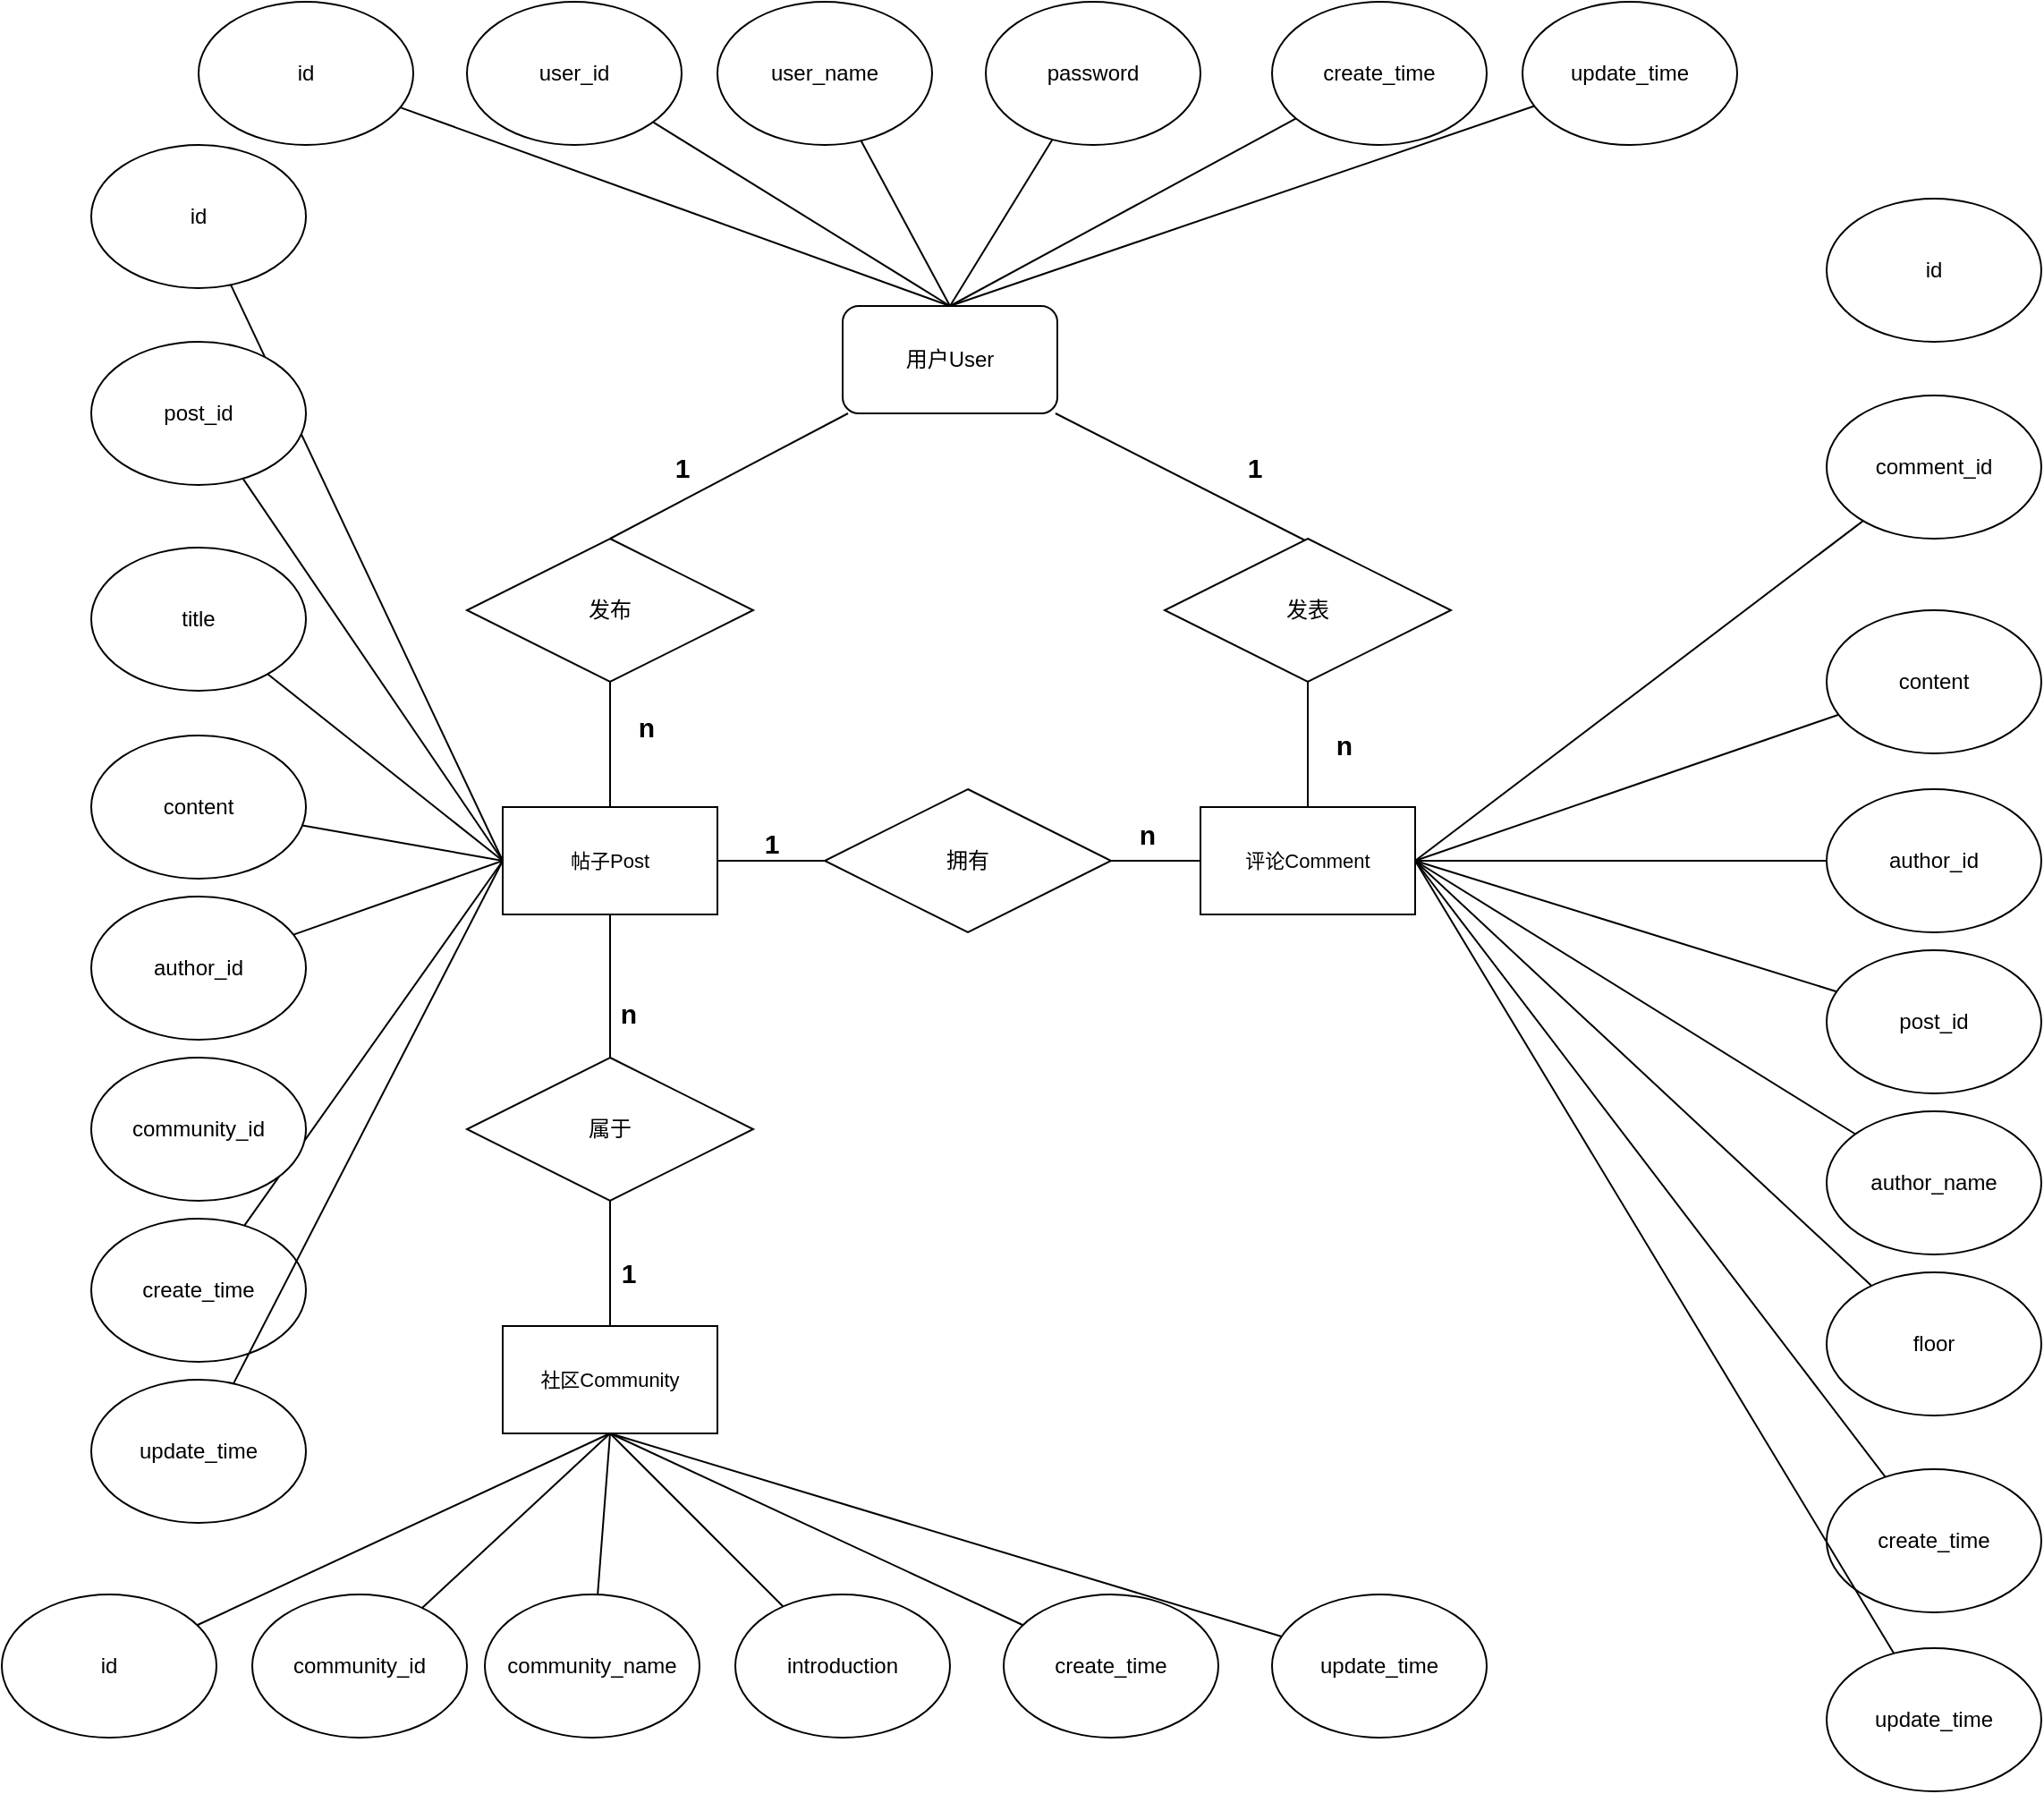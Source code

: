 <mxfile version="20.5.3" type="github">
  <diagram id="R2lEEEUBdFMjLlhIrx00" name="Page-1">
    <mxGraphModel dx="1597" dy="842" grid="1" gridSize="10" guides="1" tooltips="1" connect="1" arrows="1" fold="1" page="1" pageScale="1" pageWidth="850" pageHeight="1100" math="0" shadow="0" extFonts="Permanent Marker^https://fonts.googleapis.com/css?family=Permanent+Marker">
      <root>
        <mxCell id="0" />
        <mxCell id="1" parent="0" />
        <mxCell id="Oh5_6WnXFUStwRA0bN0o-21" style="edgeStyle=none;shape=connector;rounded=0;orthogonalLoop=1;jettySize=auto;html=1;entryX=0.5;entryY=0;entryDx=0;entryDy=0;labelBackgroundColor=default;strokeColor=default;fontFamily=Helvetica;fontSize=11;fontColor=default;endArrow=none;endFill=0;" parent="1" source="Oh5_6WnXFUStwRA0bN0o-2" target="Oh5_6WnXFUStwRA0bN0o-7" edge="1">
          <mxGeometry relative="1" as="geometry" />
        </mxCell>
        <mxCell id="Oh5_6WnXFUStwRA0bN0o-2" value="id" style="ellipse;whiteSpace=wrap;html=1;" parent="1" vertex="1">
          <mxGeometry x="200" y="70" width="120" height="80" as="geometry" />
        </mxCell>
        <mxCell id="Oh5_6WnXFUStwRA0bN0o-22" style="edgeStyle=none;shape=connector;rounded=0;orthogonalLoop=1;jettySize=auto;html=1;entryX=0.5;entryY=0;entryDx=0;entryDy=0;labelBackgroundColor=default;strokeColor=default;fontFamily=Helvetica;fontSize=11;fontColor=default;endArrow=none;endFill=0;" parent="1" source="Oh5_6WnXFUStwRA0bN0o-3" target="Oh5_6WnXFUStwRA0bN0o-7" edge="1">
          <mxGeometry relative="1" as="geometry" />
        </mxCell>
        <mxCell id="Oh5_6WnXFUStwRA0bN0o-3" value="user_id" style="ellipse;whiteSpace=wrap;html=1;" parent="1" vertex="1">
          <mxGeometry x="350" y="70" width="120" height="80" as="geometry" />
        </mxCell>
        <mxCell id="Oh5_6WnXFUStwRA0bN0o-23" style="edgeStyle=none;shape=connector;rounded=0;orthogonalLoop=1;jettySize=auto;html=1;entryX=0.5;entryY=0;entryDx=0;entryDy=0;labelBackgroundColor=default;strokeColor=default;fontFamily=Helvetica;fontSize=11;fontColor=default;endArrow=none;endFill=0;" parent="1" source="Oh5_6WnXFUStwRA0bN0o-6" target="Oh5_6WnXFUStwRA0bN0o-7" edge="1">
          <mxGeometry relative="1" as="geometry" />
        </mxCell>
        <mxCell id="Oh5_6WnXFUStwRA0bN0o-6" value="user_name" style="ellipse;whiteSpace=wrap;html=1;" parent="1" vertex="1">
          <mxGeometry x="490" y="70" width="120" height="80" as="geometry" />
        </mxCell>
        <mxCell id="0hVIUddKuyC8SR1e_FE4-2" style="rounded=0;orthogonalLoop=1;jettySize=auto;html=1;entryX=0.5;entryY=0;entryDx=0;entryDy=0;endArrow=none;endFill=0;" parent="1" source="Oh5_6WnXFUStwRA0bN0o-7" target="0hVIUddKuyC8SR1e_FE4-1" edge="1">
          <mxGeometry relative="1" as="geometry" />
        </mxCell>
        <mxCell id="0hVIUddKuyC8SR1e_FE4-8" style="edgeStyle=none;shape=connector;rounded=0;orthogonalLoop=1;jettySize=auto;html=1;entryX=0.563;entryY=0.086;entryDx=0;entryDy=0;entryPerimeter=0;labelBackgroundColor=default;strokeColor=default;fontFamily=Helvetica;fontSize=15;fontColor=default;endArrow=none;endFill=0;" parent="1" source="Oh5_6WnXFUStwRA0bN0o-7" target="0hVIUddKuyC8SR1e_FE4-7" edge="1">
          <mxGeometry relative="1" as="geometry" />
        </mxCell>
        <mxCell id="Oh5_6WnXFUStwRA0bN0o-7" value="用户User" style="rounded=1;whiteSpace=wrap;html=1;" parent="1" vertex="1">
          <mxGeometry x="560" y="240" width="120" height="60" as="geometry" />
        </mxCell>
        <mxCell id="Oh5_6WnXFUStwRA0bN0o-24" style="edgeStyle=none;shape=connector;rounded=0;orthogonalLoop=1;jettySize=auto;html=1;entryX=0.5;entryY=0;entryDx=0;entryDy=0;labelBackgroundColor=default;strokeColor=default;fontFamily=Helvetica;fontSize=11;fontColor=default;endArrow=none;endFill=0;" parent="1" source="Oh5_6WnXFUStwRA0bN0o-12" target="Oh5_6WnXFUStwRA0bN0o-7" edge="1">
          <mxGeometry relative="1" as="geometry" />
        </mxCell>
        <mxCell id="Oh5_6WnXFUStwRA0bN0o-12" value="password" style="ellipse;whiteSpace=wrap;html=1;" parent="1" vertex="1">
          <mxGeometry x="640" y="70" width="120" height="80" as="geometry" />
        </mxCell>
        <mxCell id="Oh5_6WnXFUStwRA0bN0o-26" style="edgeStyle=none;shape=connector;rounded=0;orthogonalLoop=1;jettySize=auto;html=1;labelBackgroundColor=default;strokeColor=default;fontFamily=Helvetica;fontSize=11;fontColor=default;endArrow=none;endFill=0;" parent="1" source="Oh5_6WnXFUStwRA0bN0o-14" edge="1">
          <mxGeometry relative="1" as="geometry">
            <mxPoint x="620" y="240" as="targetPoint" />
          </mxGeometry>
        </mxCell>
        <mxCell id="Oh5_6WnXFUStwRA0bN0o-14" value="create_time" style="ellipse;whiteSpace=wrap;html=1;" parent="1" vertex="1">
          <mxGeometry x="800" y="70" width="120" height="80" as="geometry" />
        </mxCell>
        <mxCell id="Oh5_6WnXFUStwRA0bN0o-28" style="edgeStyle=none;shape=connector;rounded=0;orthogonalLoop=1;jettySize=auto;html=1;labelBackgroundColor=default;strokeColor=default;fontFamily=Helvetica;fontSize=11;fontColor=default;endArrow=none;endFill=0;entryX=0.5;entryY=0;entryDx=0;entryDy=0;" parent="1" source="Oh5_6WnXFUStwRA0bN0o-17" target="Oh5_6WnXFUStwRA0bN0o-7" edge="1">
          <mxGeometry relative="1" as="geometry">
            <mxPoint x="898.819" y="189.5" as="targetPoint" />
          </mxGeometry>
        </mxCell>
        <mxCell id="Oh5_6WnXFUStwRA0bN0o-17" value="update_time" style="ellipse;whiteSpace=wrap;html=1;" parent="1" vertex="1">
          <mxGeometry x="940" y="70" width="120" height="80" as="geometry" />
        </mxCell>
        <mxCell id="0hVIUddKuyC8SR1e_FE4-4" style="edgeStyle=none;shape=connector;rounded=0;orthogonalLoop=1;jettySize=auto;html=1;exitX=0.5;exitY=1;exitDx=0;exitDy=0;entryX=0.5;entryY=0;entryDx=0;entryDy=0;labelBackgroundColor=default;strokeColor=default;fontFamily=Helvetica;fontSize=11;fontColor=default;endArrow=none;endFill=0;" parent="1" source="0hVIUddKuyC8SR1e_FE4-1" target="0hVIUddKuyC8SR1e_FE4-3" edge="1">
          <mxGeometry relative="1" as="geometry" />
        </mxCell>
        <mxCell id="0hVIUddKuyC8SR1e_FE4-1" value="发布" style="rhombus;whiteSpace=wrap;html=1;" parent="1" vertex="1">
          <mxGeometry x="350" y="370" width="160" height="80" as="geometry" />
        </mxCell>
        <mxCell id="0hVIUddKuyC8SR1e_FE4-3" value="帖子Post" style="rounded=0;whiteSpace=wrap;html=1;fontFamily=Helvetica;fontSize=11;fontColor=default;" parent="1" vertex="1">
          <mxGeometry x="370" y="520" width="120" height="60" as="geometry" />
        </mxCell>
        <mxCell id="0hVIUddKuyC8SR1e_FE4-5" value="1" style="text;strokeColor=none;fillColor=none;html=1;fontSize=15;fontStyle=1;verticalAlign=middle;align=center;fontFamily=Helvetica;fontColor=default;" parent="1" vertex="1">
          <mxGeometry x="420" y="310" width="100" height="40" as="geometry" />
        </mxCell>
        <mxCell id="0hVIUddKuyC8SR1e_FE4-6" value="n" style="text;strokeColor=none;fillColor=none;html=1;fontSize=15;fontStyle=1;verticalAlign=middle;align=center;fontFamily=Helvetica;fontColor=default;" parent="1" vertex="1">
          <mxGeometry x="400" y="450" width="100" height="50" as="geometry" />
        </mxCell>
        <mxCell id="0hVIUddKuyC8SR1e_FE4-7" value="发表" style="rhombus;whiteSpace=wrap;html=1;" parent="1" vertex="1">
          <mxGeometry x="740" y="370" width="160" height="80" as="geometry" />
        </mxCell>
        <mxCell id="0hVIUddKuyC8SR1e_FE4-10" style="edgeStyle=none;shape=connector;rounded=0;orthogonalLoop=1;jettySize=auto;html=1;entryX=0.5;entryY=1;entryDx=0;entryDy=0;labelBackgroundColor=default;strokeColor=default;fontFamily=Helvetica;fontSize=15;fontColor=default;endArrow=none;endFill=0;" parent="1" source="0hVIUddKuyC8SR1e_FE4-9" target="0hVIUddKuyC8SR1e_FE4-7" edge="1">
          <mxGeometry relative="1" as="geometry" />
        </mxCell>
        <mxCell id="0hVIUddKuyC8SR1e_FE4-9" value="评论Comment" style="rounded=0;whiteSpace=wrap;html=1;fontFamily=Helvetica;fontSize=11;fontColor=default;" parent="1" vertex="1">
          <mxGeometry x="760" y="520" width="120" height="60" as="geometry" />
        </mxCell>
        <mxCell id="0hVIUddKuyC8SR1e_FE4-11" value="1" style="text;strokeColor=none;fillColor=none;html=1;fontSize=15;fontStyle=1;verticalAlign=middle;align=center;fontFamily=Helvetica;fontColor=default;" parent="1" vertex="1">
          <mxGeometry x="740" y="310" width="100" height="40" as="geometry" />
        </mxCell>
        <mxCell id="0hVIUddKuyC8SR1e_FE4-12" value="n" style="text;strokeColor=none;fillColor=none;html=1;fontSize=15;fontStyle=1;verticalAlign=middle;align=center;fontFamily=Helvetica;fontColor=default;" parent="1" vertex="1">
          <mxGeometry x="790" y="460" width="100" height="50" as="geometry" />
        </mxCell>
        <mxCell id="0hVIUddKuyC8SR1e_FE4-14" style="edgeStyle=none;shape=connector;rounded=0;orthogonalLoop=1;jettySize=auto;html=1;entryX=1;entryY=0.5;entryDx=0;entryDy=0;labelBackgroundColor=default;strokeColor=default;fontFamily=Helvetica;fontSize=15;fontColor=default;endArrow=none;endFill=0;" parent="1" source="0hVIUddKuyC8SR1e_FE4-13" target="0hVIUddKuyC8SR1e_FE4-3" edge="1">
          <mxGeometry relative="1" as="geometry" />
        </mxCell>
        <mxCell id="0hVIUddKuyC8SR1e_FE4-15" style="edgeStyle=none;shape=connector;rounded=0;orthogonalLoop=1;jettySize=auto;html=1;entryX=0;entryY=0.5;entryDx=0;entryDy=0;labelBackgroundColor=default;strokeColor=default;fontFamily=Helvetica;fontSize=15;fontColor=default;endArrow=none;endFill=0;" parent="1" source="0hVIUddKuyC8SR1e_FE4-13" target="0hVIUddKuyC8SR1e_FE4-9" edge="1">
          <mxGeometry relative="1" as="geometry" />
        </mxCell>
        <mxCell id="0hVIUddKuyC8SR1e_FE4-13" value="拥有" style="rhombus;whiteSpace=wrap;html=1;" parent="1" vertex="1">
          <mxGeometry x="550" y="510" width="160" height="80" as="geometry" />
        </mxCell>
        <mxCell id="0hVIUddKuyC8SR1e_FE4-16" value="1" style="text;strokeColor=none;fillColor=none;html=1;fontSize=15;fontStyle=1;verticalAlign=middle;align=center;fontFamily=Helvetica;fontColor=default;" parent="1" vertex="1">
          <mxGeometry x="470" y="520" width="100" height="40" as="geometry" />
        </mxCell>
        <mxCell id="0hVIUddKuyC8SR1e_FE4-17" value="n" style="text;strokeColor=none;fillColor=none;html=1;fontSize=15;fontStyle=1;verticalAlign=middle;align=center;fontFamily=Helvetica;fontColor=default;" parent="1" vertex="1">
          <mxGeometry x="680" y="510" width="100" height="50" as="geometry" />
        </mxCell>
        <mxCell id="0hVIUddKuyC8SR1e_FE4-19" style="edgeStyle=none;shape=connector;rounded=0;orthogonalLoop=1;jettySize=auto;html=1;entryX=0.5;entryY=1;entryDx=0;entryDy=0;labelBackgroundColor=default;strokeColor=default;fontFamily=Helvetica;fontSize=15;fontColor=default;endArrow=none;endFill=0;" parent="1" source="0hVIUddKuyC8SR1e_FE4-18" target="0hVIUddKuyC8SR1e_FE4-3" edge="1">
          <mxGeometry relative="1" as="geometry" />
        </mxCell>
        <mxCell id="0hVIUddKuyC8SR1e_FE4-22" style="edgeStyle=none;shape=connector;rounded=0;orthogonalLoop=1;jettySize=auto;html=1;entryX=0.5;entryY=0;entryDx=0;entryDy=0;labelBackgroundColor=default;strokeColor=default;fontFamily=Helvetica;fontSize=15;fontColor=default;endArrow=none;endFill=0;" parent="1" source="0hVIUddKuyC8SR1e_FE4-18" target="0hVIUddKuyC8SR1e_FE4-21" edge="1">
          <mxGeometry relative="1" as="geometry" />
        </mxCell>
        <mxCell id="0hVIUddKuyC8SR1e_FE4-18" value="属于" style="rhombus;whiteSpace=wrap;html=1;" parent="1" vertex="1">
          <mxGeometry x="350" y="660" width="160" height="80" as="geometry" />
        </mxCell>
        <mxCell id="0hVIUddKuyC8SR1e_FE4-20" value="n" style="text;strokeColor=none;fillColor=none;html=1;fontSize=15;fontStyle=1;verticalAlign=middle;align=center;fontFamily=Helvetica;fontColor=default;" parent="1" vertex="1">
          <mxGeometry x="390" y="610" width="100" height="50" as="geometry" />
        </mxCell>
        <mxCell id="0hVIUddKuyC8SR1e_FE4-21" value="社区Community" style="rounded=0;whiteSpace=wrap;html=1;fontFamily=Helvetica;fontSize=11;fontColor=default;" parent="1" vertex="1">
          <mxGeometry x="370" y="810" width="120" height="60" as="geometry" />
        </mxCell>
        <mxCell id="0hVIUddKuyC8SR1e_FE4-23" value="1" style="text;strokeColor=none;fillColor=none;html=1;fontSize=15;fontStyle=1;verticalAlign=middle;align=center;fontFamily=Helvetica;fontColor=default;" parent="1" vertex="1">
          <mxGeometry x="390" y="760" width="100" height="40" as="geometry" />
        </mxCell>
        <mxCell id="PAAQhbh2UMpEEktK1kn8-7" style="rounded=0;orthogonalLoop=1;jettySize=auto;html=1;entryX=0;entryY=0.5;entryDx=0;entryDy=0;endArrow=none;endFill=0;" edge="1" parent="1" source="PAAQhbh2UMpEEktK1kn8-1" target="0hVIUddKuyC8SR1e_FE4-3">
          <mxGeometry relative="1" as="geometry" />
        </mxCell>
        <mxCell id="PAAQhbh2UMpEEktK1kn8-1" value="id" style="ellipse;whiteSpace=wrap;html=1;" vertex="1" parent="1">
          <mxGeometry x="140" y="150" width="120" height="80" as="geometry" />
        </mxCell>
        <mxCell id="PAAQhbh2UMpEEktK1kn8-8" style="edgeStyle=none;rounded=0;orthogonalLoop=1;jettySize=auto;html=1;entryX=0;entryY=0.5;entryDx=0;entryDy=0;endArrow=none;endFill=0;" edge="1" parent="1" source="PAAQhbh2UMpEEktK1kn8-2" target="0hVIUddKuyC8SR1e_FE4-3">
          <mxGeometry relative="1" as="geometry" />
        </mxCell>
        <mxCell id="PAAQhbh2UMpEEktK1kn8-2" value="post_id" style="ellipse;whiteSpace=wrap;html=1;" vertex="1" parent="1">
          <mxGeometry x="140" y="260" width="120" height="80" as="geometry" />
        </mxCell>
        <mxCell id="PAAQhbh2UMpEEktK1kn8-13" style="edgeStyle=none;rounded=0;orthogonalLoop=1;jettySize=auto;html=1;entryX=0;entryY=0.5;entryDx=0;entryDy=0;endArrow=none;endFill=0;" edge="1" parent="1" source="PAAQhbh2UMpEEktK1kn8-3" target="0hVIUddKuyC8SR1e_FE4-3">
          <mxGeometry relative="1" as="geometry" />
        </mxCell>
        <mxCell id="PAAQhbh2UMpEEktK1kn8-3" value="title" style="ellipse;whiteSpace=wrap;html=1;" vertex="1" parent="1">
          <mxGeometry x="140" y="375" width="120" height="80" as="geometry" />
        </mxCell>
        <mxCell id="PAAQhbh2UMpEEktK1kn8-14" style="edgeStyle=none;rounded=0;orthogonalLoop=1;jettySize=auto;html=1;entryX=0;entryY=0.5;entryDx=0;entryDy=0;endArrow=none;endFill=0;" edge="1" parent="1" source="PAAQhbh2UMpEEktK1kn8-4" target="0hVIUddKuyC8SR1e_FE4-3">
          <mxGeometry relative="1" as="geometry" />
        </mxCell>
        <mxCell id="PAAQhbh2UMpEEktK1kn8-4" value="content" style="ellipse;whiteSpace=wrap;html=1;" vertex="1" parent="1">
          <mxGeometry x="140" y="480" width="120" height="80" as="geometry" />
        </mxCell>
        <mxCell id="PAAQhbh2UMpEEktK1kn8-15" style="edgeStyle=none;rounded=0;orthogonalLoop=1;jettySize=auto;html=1;entryX=0;entryY=0.5;entryDx=0;entryDy=0;endArrow=none;endFill=0;" edge="1" parent="1" source="PAAQhbh2UMpEEktK1kn8-5" target="0hVIUddKuyC8SR1e_FE4-3">
          <mxGeometry relative="1" as="geometry" />
        </mxCell>
        <mxCell id="PAAQhbh2UMpEEktK1kn8-5" value="create_time" style="ellipse;whiteSpace=wrap;html=1;" vertex="1" parent="1">
          <mxGeometry x="140" y="750" width="120" height="80" as="geometry" />
        </mxCell>
        <mxCell id="PAAQhbh2UMpEEktK1kn8-16" style="edgeStyle=none;rounded=0;orthogonalLoop=1;jettySize=auto;html=1;entryX=0;entryY=0.5;entryDx=0;entryDy=0;endArrow=none;endFill=0;" edge="1" parent="1" source="PAAQhbh2UMpEEktK1kn8-6" target="0hVIUddKuyC8SR1e_FE4-3">
          <mxGeometry relative="1" as="geometry" />
        </mxCell>
        <mxCell id="PAAQhbh2UMpEEktK1kn8-6" value="update_time" style="ellipse;whiteSpace=wrap;html=1;" vertex="1" parent="1">
          <mxGeometry x="140" y="840" width="120" height="80" as="geometry" />
        </mxCell>
        <mxCell id="PAAQhbh2UMpEEktK1kn8-28" style="edgeStyle=none;rounded=0;orthogonalLoop=1;jettySize=auto;html=1;entryX=0.5;entryY=1;entryDx=0;entryDy=0;endArrow=none;endFill=0;" edge="1" parent="1" source="PAAQhbh2UMpEEktK1kn8-17" target="0hVIUddKuyC8SR1e_FE4-21">
          <mxGeometry relative="1" as="geometry" />
        </mxCell>
        <mxCell id="PAAQhbh2UMpEEktK1kn8-17" value="update_time" style="ellipse;whiteSpace=wrap;html=1;" vertex="1" parent="1">
          <mxGeometry x="800" y="960" width="120" height="80" as="geometry" />
        </mxCell>
        <mxCell id="PAAQhbh2UMpEEktK1kn8-27" style="edgeStyle=none;rounded=0;orthogonalLoop=1;jettySize=auto;html=1;entryX=0.5;entryY=1;entryDx=0;entryDy=0;endArrow=none;endFill=0;" edge="1" parent="1" source="PAAQhbh2UMpEEktK1kn8-18" target="0hVIUddKuyC8SR1e_FE4-21">
          <mxGeometry relative="1" as="geometry" />
        </mxCell>
        <mxCell id="PAAQhbh2UMpEEktK1kn8-18" value="create_time" style="ellipse;whiteSpace=wrap;html=1;" vertex="1" parent="1">
          <mxGeometry x="650" y="960" width="120" height="80" as="geometry" />
        </mxCell>
        <mxCell id="PAAQhbh2UMpEEktK1kn8-23" style="edgeStyle=none;rounded=0;orthogonalLoop=1;jettySize=auto;html=1;entryX=0.5;entryY=1;entryDx=0;entryDy=0;endArrow=none;endFill=0;" edge="1" parent="1" source="PAAQhbh2UMpEEktK1kn8-19" target="0hVIUddKuyC8SR1e_FE4-21">
          <mxGeometry relative="1" as="geometry" />
        </mxCell>
        <mxCell id="PAAQhbh2UMpEEktK1kn8-19" value="id" style="ellipse;whiteSpace=wrap;html=1;" vertex="1" parent="1">
          <mxGeometry x="90" y="960" width="120" height="80" as="geometry" />
        </mxCell>
        <mxCell id="PAAQhbh2UMpEEktK1kn8-24" style="edgeStyle=none;rounded=0;orthogonalLoop=1;jettySize=auto;html=1;entryX=0.5;entryY=1;entryDx=0;entryDy=0;endArrow=none;endFill=0;" edge="1" parent="1" source="PAAQhbh2UMpEEktK1kn8-20" target="0hVIUddKuyC8SR1e_FE4-21">
          <mxGeometry relative="1" as="geometry" />
        </mxCell>
        <mxCell id="PAAQhbh2UMpEEktK1kn8-20" value="community_id" style="ellipse;whiteSpace=wrap;html=1;" vertex="1" parent="1">
          <mxGeometry x="230" y="960" width="120" height="80" as="geometry" />
        </mxCell>
        <mxCell id="PAAQhbh2UMpEEktK1kn8-25" style="edgeStyle=none;rounded=0;orthogonalLoop=1;jettySize=auto;html=1;entryX=0.5;entryY=1;entryDx=0;entryDy=0;endArrow=none;endFill=0;" edge="1" parent="1" source="PAAQhbh2UMpEEktK1kn8-21" target="0hVIUddKuyC8SR1e_FE4-21">
          <mxGeometry relative="1" as="geometry" />
        </mxCell>
        <mxCell id="PAAQhbh2UMpEEktK1kn8-21" value="community_name" style="ellipse;whiteSpace=wrap;html=1;" vertex="1" parent="1">
          <mxGeometry x="360" y="960" width="120" height="80" as="geometry" />
        </mxCell>
        <mxCell id="PAAQhbh2UMpEEktK1kn8-26" style="edgeStyle=none;rounded=0;orthogonalLoop=1;jettySize=auto;html=1;entryX=0.5;entryY=1;entryDx=0;entryDy=0;endArrow=none;endFill=0;" edge="1" parent="1" source="PAAQhbh2UMpEEktK1kn8-22" target="0hVIUddKuyC8SR1e_FE4-21">
          <mxGeometry relative="1" as="geometry" />
        </mxCell>
        <mxCell id="PAAQhbh2UMpEEktK1kn8-22" value="introduction" style="ellipse;whiteSpace=wrap;html=1;" vertex="1" parent="1">
          <mxGeometry x="500" y="960" width="120" height="80" as="geometry" />
        </mxCell>
        <mxCell id="PAAQhbh2UMpEEktK1kn8-30" style="edgeStyle=none;rounded=0;orthogonalLoop=1;jettySize=auto;html=1;entryX=0;entryY=0.5;entryDx=0;entryDy=0;endArrow=none;endFill=0;" edge="1" parent="1" source="PAAQhbh2UMpEEktK1kn8-29" target="0hVIUddKuyC8SR1e_FE4-3">
          <mxGeometry relative="1" as="geometry" />
        </mxCell>
        <mxCell id="PAAQhbh2UMpEEktK1kn8-29" value="author_id" style="ellipse;whiteSpace=wrap;html=1;" vertex="1" parent="1">
          <mxGeometry x="140" y="570" width="120" height="80" as="geometry" />
        </mxCell>
        <mxCell id="PAAQhbh2UMpEEktK1kn8-31" value="community_id" style="ellipse;whiteSpace=wrap;html=1;" vertex="1" parent="1">
          <mxGeometry x="140" y="660" width="120" height="80" as="geometry" />
        </mxCell>
        <mxCell id="PAAQhbh2UMpEEktK1kn8-32" value="id" style="ellipse;whiteSpace=wrap;html=1;" vertex="1" parent="1">
          <mxGeometry x="1110" y="180" width="120" height="80" as="geometry" />
        </mxCell>
        <mxCell id="PAAQhbh2UMpEEktK1kn8-41" style="edgeStyle=none;rounded=0;orthogonalLoop=1;jettySize=auto;html=1;entryX=1;entryY=0.5;entryDx=0;entryDy=0;endArrow=none;endFill=0;" edge="1" parent="1" source="PAAQhbh2UMpEEktK1kn8-33" target="0hVIUddKuyC8SR1e_FE4-9">
          <mxGeometry relative="1" as="geometry" />
        </mxCell>
        <mxCell id="PAAQhbh2UMpEEktK1kn8-33" value="comment_id" style="ellipse;whiteSpace=wrap;html=1;" vertex="1" parent="1">
          <mxGeometry x="1110" y="290" width="120" height="80" as="geometry" />
        </mxCell>
        <mxCell id="PAAQhbh2UMpEEktK1kn8-48" style="edgeStyle=none;rounded=0;orthogonalLoop=1;jettySize=auto;html=1;entryX=1;entryY=0.5;entryDx=0;entryDy=0;endArrow=none;endFill=0;" edge="1" parent="1" source="PAAQhbh2UMpEEktK1kn8-34" target="0hVIUddKuyC8SR1e_FE4-9">
          <mxGeometry relative="1" as="geometry" />
        </mxCell>
        <mxCell id="PAAQhbh2UMpEEktK1kn8-34" value="post_id" style="ellipse;whiteSpace=wrap;html=1;" vertex="1" parent="1">
          <mxGeometry x="1110" y="600" width="120" height="80" as="geometry" />
        </mxCell>
        <mxCell id="PAAQhbh2UMpEEktK1kn8-42" style="edgeStyle=none;rounded=0;orthogonalLoop=1;jettySize=auto;html=1;entryX=1;entryY=0.5;entryDx=0;entryDy=0;endArrow=none;endFill=0;" edge="1" parent="1" source="PAAQhbh2UMpEEktK1kn8-35" target="0hVIUddKuyC8SR1e_FE4-9">
          <mxGeometry relative="1" as="geometry" />
        </mxCell>
        <mxCell id="PAAQhbh2UMpEEktK1kn8-35" value="content" style="ellipse;whiteSpace=wrap;html=1;" vertex="1" parent="1">
          <mxGeometry x="1110" y="410" width="120" height="80" as="geometry" />
        </mxCell>
        <mxCell id="PAAQhbh2UMpEEktK1kn8-55" style="edgeStyle=none;rounded=0;orthogonalLoop=1;jettySize=auto;html=1;entryX=1;entryY=0.5;entryDx=0;entryDy=0;endArrow=none;endFill=0;" edge="1" parent="1" source="PAAQhbh2UMpEEktK1kn8-36" target="0hVIUddKuyC8SR1e_FE4-9">
          <mxGeometry relative="1" as="geometry" />
        </mxCell>
        <mxCell id="PAAQhbh2UMpEEktK1kn8-36" value="create_time" style="ellipse;whiteSpace=wrap;html=1;" vertex="1" parent="1">
          <mxGeometry x="1110" y="890" width="120" height="80" as="geometry" />
        </mxCell>
        <mxCell id="PAAQhbh2UMpEEktK1kn8-43" style="edgeStyle=none;rounded=0;orthogonalLoop=1;jettySize=auto;html=1;entryX=1;entryY=0.5;entryDx=0;entryDy=0;endArrow=none;endFill=0;" edge="1" parent="1" source="PAAQhbh2UMpEEktK1kn8-37" target="0hVIUddKuyC8SR1e_FE4-9">
          <mxGeometry relative="1" as="geometry" />
        </mxCell>
        <mxCell id="PAAQhbh2UMpEEktK1kn8-37" value="author_id" style="ellipse;whiteSpace=wrap;html=1;" vertex="1" parent="1">
          <mxGeometry x="1110" y="510" width="120" height="80" as="geometry" />
        </mxCell>
        <mxCell id="PAAQhbh2UMpEEktK1kn8-54" style="edgeStyle=none;rounded=0;orthogonalLoop=1;jettySize=auto;html=1;entryX=1;entryY=0.5;entryDx=0;entryDy=0;endArrow=none;endFill=0;" edge="1" parent="1" source="PAAQhbh2UMpEEktK1kn8-38" target="0hVIUddKuyC8SR1e_FE4-9">
          <mxGeometry relative="1" as="geometry" />
        </mxCell>
        <mxCell id="PAAQhbh2UMpEEktK1kn8-38" value="floor" style="ellipse;whiteSpace=wrap;html=1;" vertex="1" parent="1">
          <mxGeometry x="1110" y="780" width="120" height="80" as="geometry" />
        </mxCell>
        <mxCell id="PAAQhbh2UMpEEktK1kn8-56" style="edgeStyle=none;rounded=0;orthogonalLoop=1;jettySize=auto;html=1;entryX=1;entryY=0.5;entryDx=0;entryDy=0;endArrow=none;endFill=0;" edge="1" parent="1" source="PAAQhbh2UMpEEktK1kn8-39" target="0hVIUddKuyC8SR1e_FE4-9">
          <mxGeometry relative="1" as="geometry" />
        </mxCell>
        <mxCell id="PAAQhbh2UMpEEktK1kn8-39" value="update_time" style="ellipse;whiteSpace=wrap;html=1;" vertex="1" parent="1">
          <mxGeometry x="1110" y="990" width="120" height="80" as="geometry" />
        </mxCell>
        <mxCell id="PAAQhbh2UMpEEktK1kn8-53" style="edgeStyle=none;rounded=0;orthogonalLoop=1;jettySize=auto;html=1;entryX=1;entryY=0.5;entryDx=0;entryDy=0;endArrow=none;endFill=0;" edge="1" parent="1" source="PAAQhbh2UMpEEktK1kn8-40" target="0hVIUddKuyC8SR1e_FE4-9">
          <mxGeometry relative="1" as="geometry" />
        </mxCell>
        <mxCell id="PAAQhbh2UMpEEktK1kn8-40" value="author_name" style="ellipse;whiteSpace=wrap;html=1;" vertex="1" parent="1">
          <mxGeometry x="1110" y="690" width="120" height="80" as="geometry" />
        </mxCell>
      </root>
    </mxGraphModel>
  </diagram>
</mxfile>
